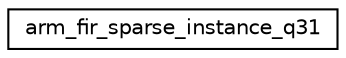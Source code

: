 digraph "Graphical Class Hierarchy"
{
 // LATEX_PDF_SIZE
  edge [fontname="Helvetica",fontsize="10",labelfontname="Helvetica",labelfontsize="10"];
  node [fontname="Helvetica",fontsize="10",shape=record];
  rankdir="LR";
  Node0 [label="arm_fir_sparse_instance_q31",height=0.2,width=0.4,color="black", fillcolor="white", style="filled",URL="$structarm__fir__sparse__instance__q31.html",tooltip="Instance structure for the Q31 sparse FIR filter."];
}
